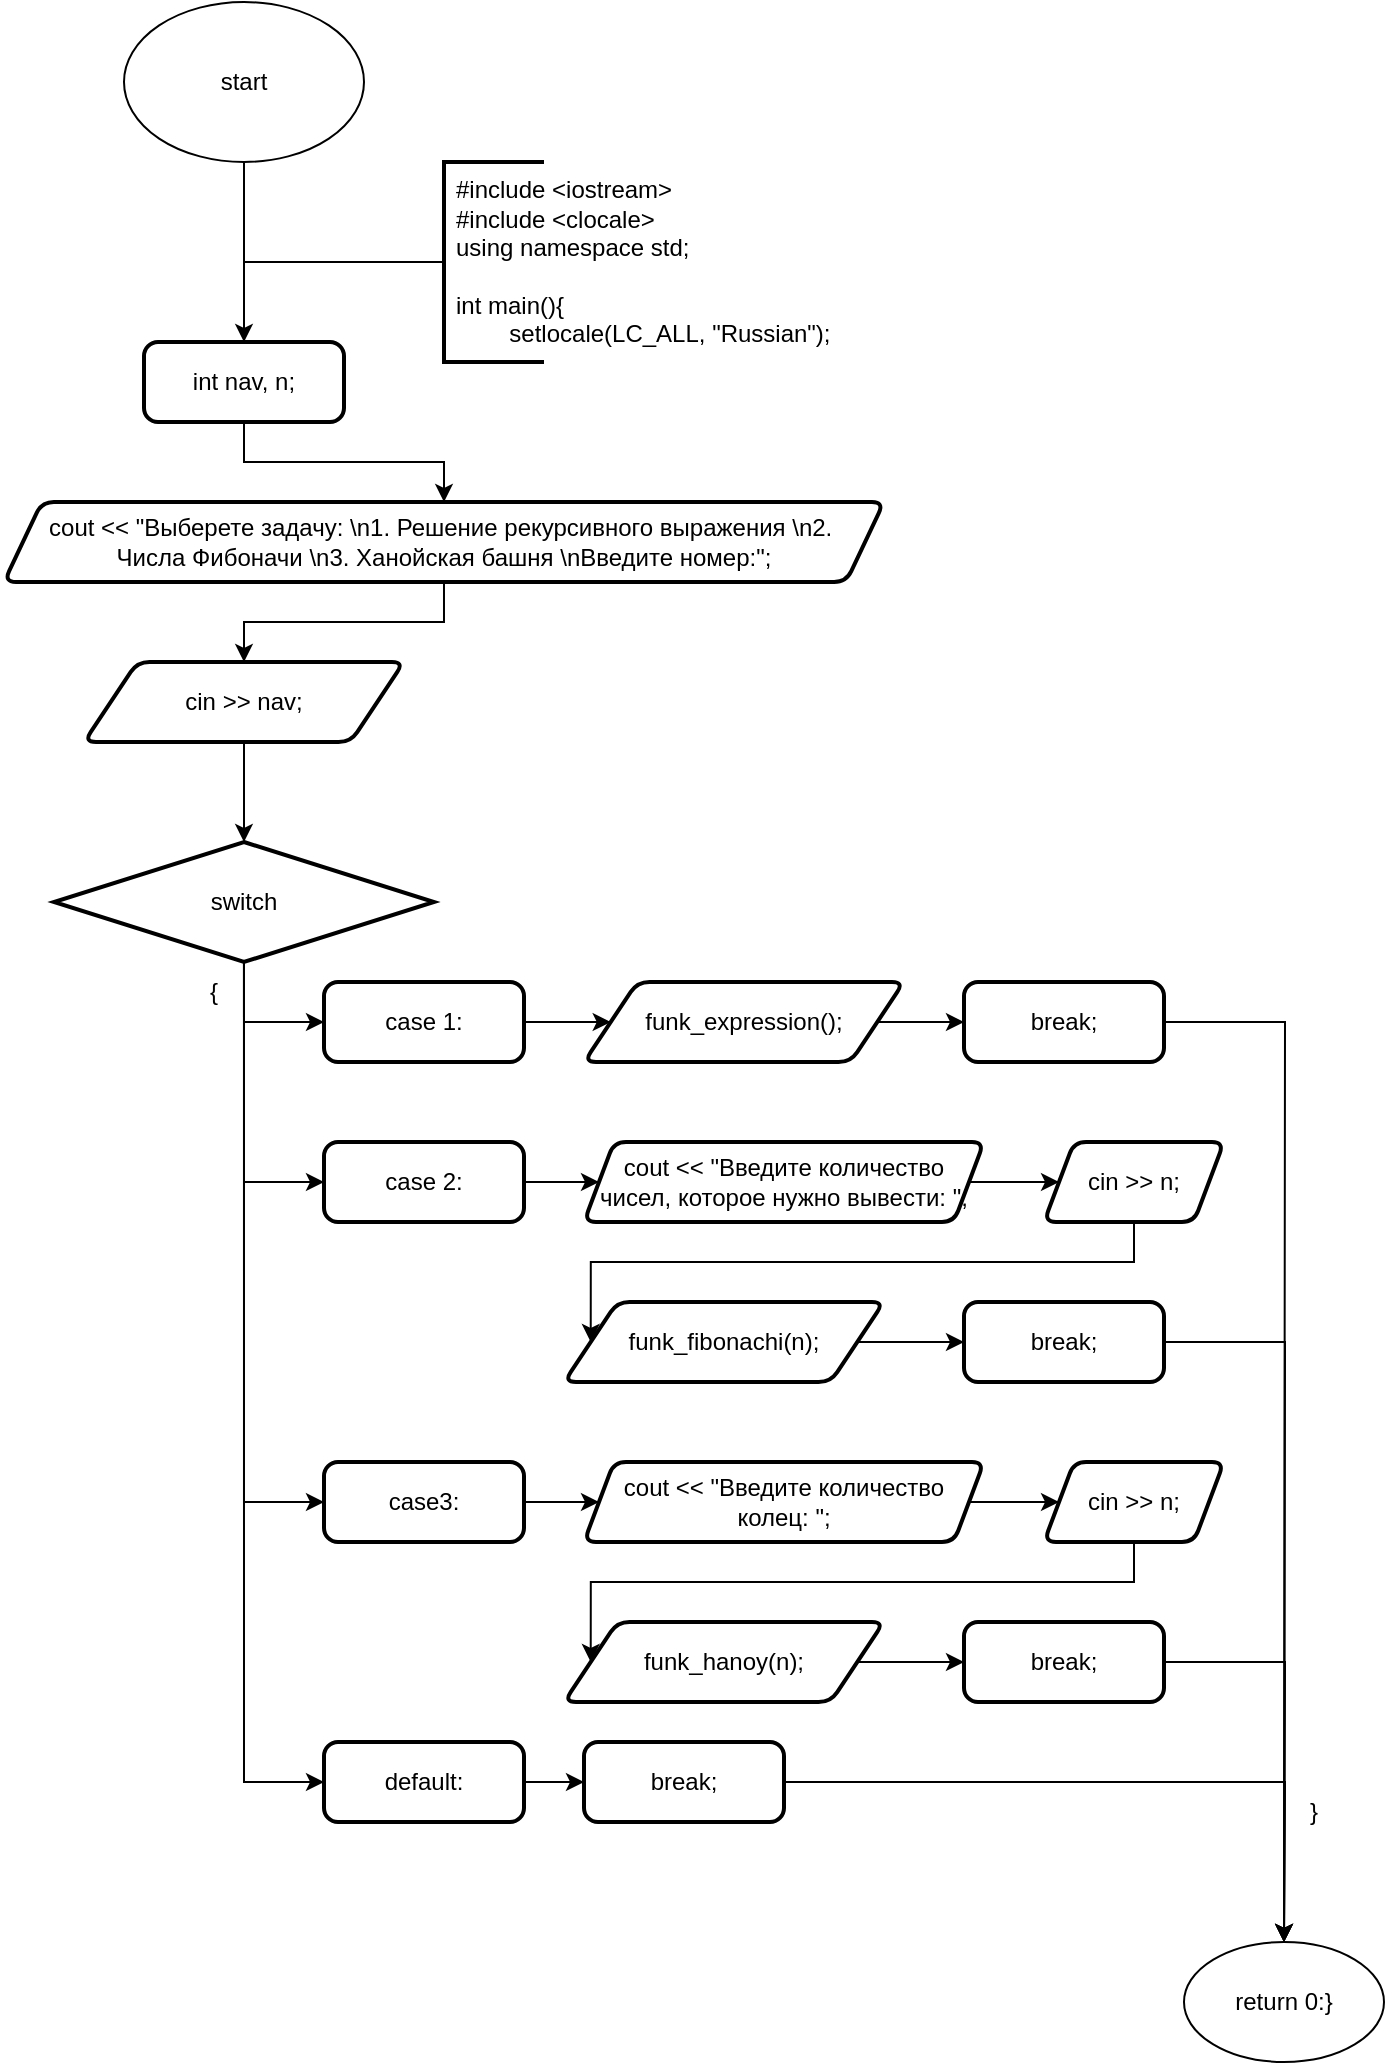 <mxfile version="23.0.2" type="device">
  <diagram name="Страница — 1" id="SMpxzhVTN65tQ27sYAt0">
    <mxGraphModel dx="1349" dy="2386" grid="1" gridSize="10" guides="1" tooltips="1" connect="1" arrows="1" fold="1" page="1" pageScale="1" pageWidth="827" pageHeight="1169" math="0" shadow="0">
      <root>
        <mxCell id="0" />
        <mxCell id="1" parent="0" />
        <mxCell id="fCbSsRZ2tEqlu-2vmy3c-1" value="start" style="ellipse;whiteSpace=wrap;html=1;" vertex="1" parent="1">
          <mxGeometry x="180" y="30" width="120" height="80" as="geometry" />
        </mxCell>
        <mxCell id="fCbSsRZ2tEqlu-2vmy3c-2" value="" style="endArrow=classic;html=1;rounded=0;labelBackgroundColor=default;strokeColor=default;align=center;verticalAlign=middle;fontFamily=Helvetica;fontSize=11;fontColor=default;shape=connector;edgeStyle=orthogonalEdgeStyle;exitX=0.5;exitY=1;exitDx=0;exitDy=0;" edge="1" source="fCbSsRZ2tEqlu-2vmy3c-1" parent="1" target="fCbSsRZ2tEqlu-2vmy3c-6">
          <mxGeometry width="50" height="50" relative="1" as="geometry">
            <mxPoint x="290.29" y="200" as="sourcePoint" />
            <mxPoint x="240" y="230" as="targetPoint" />
          </mxGeometry>
        </mxCell>
        <mxCell id="fCbSsRZ2tEqlu-2vmy3c-3" style="edgeStyle=orthogonalEdgeStyle;rounded=0;orthogonalLoop=1;jettySize=auto;html=1;exitX=0;exitY=0.5;exitDx=0;exitDy=0;exitPerimeter=0;endArrow=none;endFill=0;strokeWidth=1;" edge="1" source="fCbSsRZ2tEqlu-2vmy3c-4" parent="1">
          <mxGeometry relative="1" as="geometry">
            <mxPoint x="240" y="160" as="targetPoint" />
            <mxPoint x="300" y="160" as="sourcePoint" />
          </mxGeometry>
        </mxCell>
        <mxCell id="fCbSsRZ2tEqlu-2vmy3c-4" value="" style="strokeWidth=2;html=1;shape=mxgraph.flowchart.annotation_1;align=left;pointerEvents=1;" vertex="1" parent="1">
          <mxGeometry x="340" y="110" width="50" height="100" as="geometry" />
        </mxCell>
        <mxCell id="fCbSsRZ2tEqlu-2vmy3c-5" value="#include &amp;lt;iostream&amp;gt;&lt;br&gt;#include &amp;lt;clocale&amp;gt;&lt;br&gt;using namespace std;&lt;br&gt;&lt;br&gt;int main(){&lt;br&gt;&lt;span style=&quot;white-space: pre;&quot;&gt;&#x9;&lt;/span&gt;setlocale(LC_ALL, &quot;Russian&quot;);" style="text;strokeColor=none;fillColor=none;align=left;verticalAlign=middle;spacingLeft=4;spacingRight=4;overflow=hidden;points=[[0,0.5],[1,0.5]];portConstraint=eastwest;rotatable=0;whiteSpace=wrap;html=1;" vertex="1" parent="1">
          <mxGeometry x="340" y="110" width="220" height="100" as="geometry" />
        </mxCell>
        <mxCell id="fCbSsRZ2tEqlu-2vmy3c-7" style="edgeStyle=orthogonalEdgeStyle;rounded=0;orthogonalLoop=1;jettySize=auto;html=1;exitX=0.5;exitY=1;exitDx=0;exitDy=0;" edge="1" parent="1" source="fCbSsRZ2tEqlu-2vmy3c-6" target="fCbSsRZ2tEqlu-2vmy3c-8">
          <mxGeometry relative="1" as="geometry">
            <mxPoint x="239.565" y="280" as="targetPoint" />
          </mxGeometry>
        </mxCell>
        <mxCell id="fCbSsRZ2tEqlu-2vmy3c-6" value="int nav, n;" style="rounded=1;whiteSpace=wrap;html=1;absoluteArcSize=1;arcSize=14;strokeWidth=2;" vertex="1" parent="1">
          <mxGeometry x="190.0" y="200" width="100" height="40" as="geometry" />
        </mxCell>
        <mxCell id="fCbSsRZ2tEqlu-2vmy3c-9" style="edgeStyle=orthogonalEdgeStyle;rounded=0;orthogonalLoop=1;jettySize=auto;html=1;exitX=0.5;exitY=1;exitDx=0;exitDy=0;" edge="1" parent="1" source="fCbSsRZ2tEqlu-2vmy3c-8" target="fCbSsRZ2tEqlu-2vmy3c-10">
          <mxGeometry relative="1" as="geometry">
            <mxPoint x="240" y="360" as="targetPoint" />
          </mxGeometry>
        </mxCell>
        <mxCell id="fCbSsRZ2tEqlu-2vmy3c-8" value="&lt;div&gt;cout &amp;lt;&amp;lt; &quot;Выберете задачу: \n1. Решение рекурсивного выражения \n2.&amp;nbsp;&lt;/div&gt;&lt;div&gt;Числа Фибоначи \n3. Ханойская башня \nВведите номер:&quot;;&lt;/div&gt;" style="shape=parallelogram;html=1;strokeWidth=2;perimeter=parallelogramPerimeter;whiteSpace=wrap;rounded=1;arcSize=12;size=0.043;" vertex="1" parent="1">
          <mxGeometry x="119.99" y="280" width="440.01" height="40" as="geometry" />
        </mxCell>
        <mxCell id="fCbSsRZ2tEqlu-2vmy3c-11" style="edgeStyle=orthogonalEdgeStyle;rounded=0;orthogonalLoop=1;jettySize=auto;html=1;exitX=0.5;exitY=1;exitDx=0;exitDy=0;entryX=0.5;entryY=0;entryDx=0;entryDy=0;entryPerimeter=0;" edge="1" parent="1" source="fCbSsRZ2tEqlu-2vmy3c-10" target="fCbSsRZ2tEqlu-2vmy3c-13">
          <mxGeometry relative="1" as="geometry">
            <mxPoint x="240" y="440" as="targetPoint" />
          </mxGeometry>
        </mxCell>
        <mxCell id="fCbSsRZ2tEqlu-2vmy3c-10" value="cin &amp;gt;&amp;gt; nav;" style="shape=parallelogram;html=1;strokeWidth=2;perimeter=parallelogramPerimeter;whiteSpace=wrap;rounded=1;arcSize=12;size=0.167;" vertex="1" parent="1">
          <mxGeometry x="160" y="360" width="160" height="40" as="geometry" />
        </mxCell>
        <mxCell id="fCbSsRZ2tEqlu-2vmy3c-12" style="edgeStyle=orthogonalEdgeStyle;rounded=0;orthogonalLoop=1;jettySize=auto;html=1;exitX=0.5;exitY=1;exitDx=0;exitDy=0;exitPerimeter=0;entryX=0;entryY=0.5;entryDx=0;entryDy=0;" edge="1" source="fCbSsRZ2tEqlu-2vmy3c-13" target="fCbSsRZ2tEqlu-2vmy3c-15" parent="1">
          <mxGeometry relative="1" as="geometry">
            <mxPoint x="243.476" y="660.0" as="targetPoint" />
          </mxGeometry>
        </mxCell>
        <mxCell id="fCbSsRZ2tEqlu-2vmy3c-39" style="edgeStyle=orthogonalEdgeStyle;rounded=0;orthogonalLoop=1;jettySize=auto;html=1;exitX=0.5;exitY=1;exitDx=0;exitDy=0;exitPerimeter=0;entryX=0;entryY=0.5;entryDx=0;entryDy=0;" edge="1" parent="1" source="fCbSsRZ2tEqlu-2vmy3c-13" target="fCbSsRZ2tEqlu-2vmy3c-31">
          <mxGeometry relative="1" as="geometry" />
        </mxCell>
        <mxCell id="fCbSsRZ2tEqlu-2vmy3c-13" value="switch" style="strokeWidth=2;html=1;shape=mxgraph.flowchart.decision;whiteSpace=wrap;" vertex="1" parent="1">
          <mxGeometry x="144.99" y="450.0" width="190" height="60" as="geometry" />
        </mxCell>
        <mxCell id="fCbSsRZ2tEqlu-2vmy3c-14" style="edgeStyle=orthogonalEdgeStyle;rounded=0;orthogonalLoop=1;jettySize=auto;html=1;exitX=1;exitY=0.5;exitDx=0;exitDy=0;entryX=0;entryY=0.5;entryDx=0;entryDy=0;" edge="1" source="fCbSsRZ2tEqlu-2vmy3c-15" parent="1" target="fCbSsRZ2tEqlu-2vmy3c-16">
          <mxGeometry relative="1" as="geometry">
            <mxPoint x="413" y="540.0" as="targetPoint" />
          </mxGeometry>
        </mxCell>
        <mxCell id="fCbSsRZ2tEqlu-2vmy3c-15" value="case 1:" style="rounded=1;whiteSpace=wrap;html=1;absoluteArcSize=1;arcSize=14;strokeWidth=2;" vertex="1" parent="1">
          <mxGeometry x="280" y="520" width="100" height="40" as="geometry" />
        </mxCell>
        <mxCell id="fCbSsRZ2tEqlu-2vmy3c-17" style="edgeStyle=orthogonalEdgeStyle;rounded=0;orthogonalLoop=1;jettySize=auto;html=1;exitX=1;exitY=0.5;exitDx=0;exitDy=0;" edge="1" parent="1" source="fCbSsRZ2tEqlu-2vmy3c-16" target="fCbSsRZ2tEqlu-2vmy3c-18">
          <mxGeometry relative="1" as="geometry">
            <mxPoint x="600" y="539.947" as="targetPoint" />
          </mxGeometry>
        </mxCell>
        <mxCell id="fCbSsRZ2tEqlu-2vmy3c-16" value="funk_expression();" style="shape=parallelogram;html=1;strokeWidth=2;perimeter=parallelogramPerimeter;whiteSpace=wrap;rounded=1;arcSize=12;size=0.167;" vertex="1" parent="1">
          <mxGeometry x="410" y="520" width="160" height="40" as="geometry" />
        </mxCell>
        <mxCell id="fCbSsRZ2tEqlu-2vmy3c-44" style="edgeStyle=orthogonalEdgeStyle;rounded=0;orthogonalLoop=1;jettySize=auto;html=1;exitX=1;exitY=0.5;exitDx=0;exitDy=0;" edge="1" parent="1" source="fCbSsRZ2tEqlu-2vmy3c-18">
          <mxGeometry relative="1" as="geometry">
            <mxPoint x="760" y="1000" as="targetPoint" />
          </mxGeometry>
        </mxCell>
        <mxCell id="fCbSsRZ2tEqlu-2vmy3c-18" value="break;" style="rounded=1;whiteSpace=wrap;html=1;absoluteArcSize=1;arcSize=14;strokeWidth=2;" vertex="1" parent="1">
          <mxGeometry x="600" y="519.997" width="100" height="40" as="geometry" />
        </mxCell>
        <mxCell id="fCbSsRZ2tEqlu-2vmy3c-19" value="" style="endArrow=classic;html=1;rounded=0;exitX=0.5;exitY=1;exitDx=0;exitDy=0;exitPerimeter=0;entryX=0;entryY=0.5;entryDx=0;entryDy=0;" edge="1" parent="1" source="fCbSsRZ2tEqlu-2vmy3c-13" target="fCbSsRZ2tEqlu-2vmy3c-20">
          <mxGeometry width="50" height="50" relative="1" as="geometry">
            <mxPoint x="380.0" y="530" as="sourcePoint" />
            <mxPoint x="270" y="620" as="targetPoint" />
            <Array as="points">
              <mxPoint x="240" y="620" />
            </Array>
          </mxGeometry>
        </mxCell>
        <mxCell id="fCbSsRZ2tEqlu-2vmy3c-21" style="edgeStyle=orthogonalEdgeStyle;rounded=0;orthogonalLoop=1;jettySize=auto;html=1;exitX=1;exitY=0.5;exitDx=0;exitDy=0;" edge="1" parent="1" source="fCbSsRZ2tEqlu-2vmy3c-20" target="fCbSsRZ2tEqlu-2vmy3c-22">
          <mxGeometry relative="1" as="geometry">
            <mxPoint x="420" y="620.353" as="targetPoint" />
          </mxGeometry>
        </mxCell>
        <mxCell id="fCbSsRZ2tEqlu-2vmy3c-20" value="case 2:" style="rounded=1;whiteSpace=wrap;html=1;absoluteArcSize=1;arcSize=14;strokeWidth=2;" vertex="1" parent="1">
          <mxGeometry x="280" y="600" width="100" height="40" as="geometry" />
        </mxCell>
        <mxCell id="fCbSsRZ2tEqlu-2vmy3c-23" style="edgeStyle=orthogonalEdgeStyle;rounded=0;orthogonalLoop=1;jettySize=auto;html=1;exitX=1;exitY=0.5;exitDx=0;exitDy=0;" edge="1" parent="1" source="fCbSsRZ2tEqlu-2vmy3c-22" target="fCbSsRZ2tEqlu-2vmy3c-24">
          <mxGeometry relative="1" as="geometry">
            <mxPoint x="640" y="620.353" as="targetPoint" />
          </mxGeometry>
        </mxCell>
        <mxCell id="fCbSsRZ2tEqlu-2vmy3c-22" value="cout &amp;lt;&amp;lt; &quot;Введите количество чисел, которое нужно вывести: &quot;;" style="shape=parallelogram;html=1;strokeWidth=2;perimeter=parallelogramPerimeter;whiteSpace=wrap;rounded=1;arcSize=12;size=0.075;" vertex="1" parent="1">
          <mxGeometry x="410" y="600" width="200" height="40" as="geometry" />
        </mxCell>
        <mxCell id="fCbSsRZ2tEqlu-2vmy3c-26" style="edgeStyle=orthogonalEdgeStyle;rounded=0;orthogonalLoop=1;jettySize=auto;html=1;exitX=0.5;exitY=1;exitDx=0;exitDy=0;entryX=0;entryY=0.5;entryDx=0;entryDy=0;" edge="1" parent="1" source="fCbSsRZ2tEqlu-2vmy3c-24" target="fCbSsRZ2tEqlu-2vmy3c-25">
          <mxGeometry relative="1" as="geometry" />
        </mxCell>
        <mxCell id="fCbSsRZ2tEqlu-2vmy3c-24" value="cin &amp;gt;&amp;gt; n;" style="shape=parallelogram;html=1;strokeWidth=2;perimeter=parallelogramPerimeter;whiteSpace=wrap;rounded=1;arcSize=12;size=0.167;" vertex="1" parent="1">
          <mxGeometry x="640" y="600" width="90" height="40" as="geometry" />
        </mxCell>
        <mxCell id="fCbSsRZ2tEqlu-2vmy3c-29" style="edgeStyle=orthogonalEdgeStyle;rounded=0;orthogonalLoop=1;jettySize=auto;html=1;exitX=1;exitY=0.5;exitDx=0;exitDy=0;entryX=0;entryY=0.5;entryDx=0;entryDy=0;" edge="1" parent="1" source="fCbSsRZ2tEqlu-2vmy3c-25" target="fCbSsRZ2tEqlu-2vmy3c-27">
          <mxGeometry relative="1" as="geometry" />
        </mxCell>
        <mxCell id="fCbSsRZ2tEqlu-2vmy3c-25" value="funk_fibonachi(n);" style="shape=parallelogram;html=1;strokeWidth=2;perimeter=parallelogramPerimeter;whiteSpace=wrap;rounded=1;arcSize=12;size=0.167;" vertex="1" parent="1">
          <mxGeometry x="400" y="680" width="160" height="40" as="geometry" />
        </mxCell>
        <mxCell id="fCbSsRZ2tEqlu-2vmy3c-45" style="edgeStyle=orthogonalEdgeStyle;rounded=0;orthogonalLoop=1;jettySize=auto;html=1;exitX=1;exitY=0.5;exitDx=0;exitDy=0;" edge="1" parent="1" source="fCbSsRZ2tEqlu-2vmy3c-27">
          <mxGeometry relative="1" as="geometry">
            <mxPoint x="760" y="1000" as="targetPoint" />
          </mxGeometry>
        </mxCell>
        <mxCell id="fCbSsRZ2tEqlu-2vmy3c-27" value="break;" style="rounded=1;whiteSpace=wrap;html=1;absoluteArcSize=1;arcSize=14;strokeWidth=2;" vertex="1" parent="1">
          <mxGeometry x="600" y="679.997" width="100" height="40" as="geometry" />
        </mxCell>
        <mxCell id="fCbSsRZ2tEqlu-2vmy3c-30" style="edgeStyle=orthogonalEdgeStyle;rounded=0;orthogonalLoop=1;jettySize=auto;html=1;exitX=1;exitY=0.5;exitDx=0;exitDy=0;" edge="1" parent="1" source="fCbSsRZ2tEqlu-2vmy3c-31" target="fCbSsRZ2tEqlu-2vmy3c-33">
          <mxGeometry relative="1" as="geometry">
            <mxPoint x="420" y="780.353" as="targetPoint" />
          </mxGeometry>
        </mxCell>
        <mxCell id="fCbSsRZ2tEqlu-2vmy3c-31" value="case3:" style="rounded=1;whiteSpace=wrap;html=1;absoluteArcSize=1;arcSize=14;strokeWidth=2;" vertex="1" parent="1">
          <mxGeometry x="280" y="760" width="100" height="40" as="geometry" />
        </mxCell>
        <mxCell id="fCbSsRZ2tEqlu-2vmy3c-32" style="edgeStyle=orthogonalEdgeStyle;rounded=0;orthogonalLoop=1;jettySize=auto;html=1;exitX=1;exitY=0.5;exitDx=0;exitDy=0;" edge="1" parent="1" source="fCbSsRZ2tEqlu-2vmy3c-33" target="fCbSsRZ2tEqlu-2vmy3c-35">
          <mxGeometry relative="1" as="geometry">
            <mxPoint x="640" y="780.353" as="targetPoint" />
          </mxGeometry>
        </mxCell>
        <mxCell id="fCbSsRZ2tEqlu-2vmy3c-33" value="cout &amp;lt;&amp;lt; &quot;Введите количество колец: &quot;;" style="shape=parallelogram;html=1;strokeWidth=2;perimeter=parallelogramPerimeter;whiteSpace=wrap;rounded=1;arcSize=12;size=0.075;" vertex="1" parent="1">
          <mxGeometry x="410" y="760" width="200" height="40" as="geometry" />
        </mxCell>
        <mxCell id="fCbSsRZ2tEqlu-2vmy3c-34" style="edgeStyle=orthogonalEdgeStyle;rounded=0;orthogonalLoop=1;jettySize=auto;html=1;exitX=0.5;exitY=1;exitDx=0;exitDy=0;entryX=0;entryY=0.5;entryDx=0;entryDy=0;" edge="1" parent="1" source="fCbSsRZ2tEqlu-2vmy3c-35" target="fCbSsRZ2tEqlu-2vmy3c-37">
          <mxGeometry relative="1" as="geometry" />
        </mxCell>
        <mxCell id="fCbSsRZ2tEqlu-2vmy3c-35" value="cin &amp;gt;&amp;gt; n;" style="shape=parallelogram;html=1;strokeWidth=2;perimeter=parallelogramPerimeter;whiteSpace=wrap;rounded=1;arcSize=12;size=0.167;" vertex="1" parent="1">
          <mxGeometry x="640" y="760" width="90" height="40" as="geometry" />
        </mxCell>
        <mxCell id="fCbSsRZ2tEqlu-2vmy3c-36" style="edgeStyle=orthogonalEdgeStyle;rounded=0;orthogonalLoop=1;jettySize=auto;html=1;exitX=1;exitY=0.5;exitDx=0;exitDy=0;entryX=0;entryY=0.5;entryDx=0;entryDy=0;" edge="1" parent="1" source="fCbSsRZ2tEqlu-2vmy3c-37" target="fCbSsRZ2tEqlu-2vmy3c-38">
          <mxGeometry relative="1" as="geometry" />
        </mxCell>
        <mxCell id="fCbSsRZ2tEqlu-2vmy3c-37" value="funk_hanoy(n);" style="shape=parallelogram;html=1;strokeWidth=2;perimeter=parallelogramPerimeter;whiteSpace=wrap;rounded=1;arcSize=12;size=0.167;" vertex="1" parent="1">
          <mxGeometry x="400" y="840" width="160" height="40" as="geometry" />
        </mxCell>
        <mxCell id="fCbSsRZ2tEqlu-2vmy3c-46" style="edgeStyle=orthogonalEdgeStyle;rounded=0;orthogonalLoop=1;jettySize=auto;html=1;exitX=1;exitY=0.5;exitDx=0;exitDy=0;" edge="1" parent="1" source="fCbSsRZ2tEqlu-2vmy3c-38">
          <mxGeometry relative="1" as="geometry">
            <mxPoint x="760" y="1000" as="targetPoint" />
          </mxGeometry>
        </mxCell>
        <mxCell id="fCbSsRZ2tEqlu-2vmy3c-38" value="break;" style="rounded=1;whiteSpace=wrap;html=1;absoluteArcSize=1;arcSize=14;strokeWidth=2;" vertex="1" parent="1">
          <mxGeometry x="600" y="839.997" width="100" height="40" as="geometry" />
        </mxCell>
        <mxCell id="fCbSsRZ2tEqlu-2vmy3c-40" style="edgeStyle=orthogonalEdgeStyle;rounded=0;orthogonalLoop=1;jettySize=auto;html=1;entryX=0;entryY=0.5;entryDx=0;entryDy=0;exitX=0.5;exitY=1;exitDx=0;exitDy=0;exitPerimeter=0;" edge="1" target="fCbSsRZ2tEqlu-2vmy3c-42" parent="1" source="fCbSsRZ2tEqlu-2vmy3c-13">
          <mxGeometry relative="1" as="geometry">
            <mxPoint x="240.476" y="1040" as="targetPoint" />
            <mxPoint x="240.71" y="880" as="sourcePoint" />
            <Array as="points">
              <mxPoint x="240" y="920" />
            </Array>
          </mxGeometry>
        </mxCell>
        <mxCell id="fCbSsRZ2tEqlu-2vmy3c-41" style="edgeStyle=orthogonalEdgeStyle;rounded=0;orthogonalLoop=1;jettySize=auto;html=1;exitX=1;exitY=0.5;exitDx=0;exitDy=0;entryX=0;entryY=0.5;entryDx=0;entryDy=0;" edge="1" source="fCbSsRZ2tEqlu-2vmy3c-42" parent="1" target="fCbSsRZ2tEqlu-2vmy3c-43">
          <mxGeometry relative="1" as="geometry">
            <mxPoint x="410.0" y="920" as="targetPoint" />
          </mxGeometry>
        </mxCell>
        <mxCell id="fCbSsRZ2tEqlu-2vmy3c-42" value="default:" style="rounded=1;whiteSpace=wrap;html=1;absoluteArcSize=1;arcSize=14;strokeWidth=2;" vertex="1" parent="1">
          <mxGeometry x="280" y="900" width="100" height="40" as="geometry" />
        </mxCell>
        <mxCell id="fCbSsRZ2tEqlu-2vmy3c-47" style="edgeStyle=orthogonalEdgeStyle;rounded=0;orthogonalLoop=1;jettySize=auto;html=1;exitX=1;exitY=0.5;exitDx=0;exitDy=0;" edge="1" parent="1" source="fCbSsRZ2tEqlu-2vmy3c-43">
          <mxGeometry relative="1" as="geometry">
            <mxPoint x="760" y="1000" as="targetPoint" />
          </mxGeometry>
        </mxCell>
        <mxCell id="fCbSsRZ2tEqlu-2vmy3c-43" value="break;" style="rounded=1;whiteSpace=wrap;html=1;absoluteArcSize=1;arcSize=14;strokeWidth=2;" vertex="1" parent="1">
          <mxGeometry x="410" y="899.997" width="100" height="40" as="geometry" />
        </mxCell>
        <mxCell id="fCbSsRZ2tEqlu-2vmy3c-48" value="return 0:}" style="ellipse;whiteSpace=wrap;html=1;" vertex="1" parent="1">
          <mxGeometry x="710" y="1000" width="100" height="60" as="geometry" />
        </mxCell>
        <mxCell id="fCbSsRZ2tEqlu-2vmy3c-49" value="{" style="text;html=1;strokeColor=none;fillColor=none;align=center;verticalAlign=middle;whiteSpace=wrap;rounded=0;" vertex="1" parent="1">
          <mxGeometry x="210" y="510" width="30" height="30" as="geometry" />
        </mxCell>
        <mxCell id="fCbSsRZ2tEqlu-2vmy3c-50" value="}" style="text;html=1;strokeColor=none;fillColor=none;align=center;verticalAlign=middle;whiteSpace=wrap;rounded=0;" vertex="1" parent="1">
          <mxGeometry x="760" y="920" width="30" height="30" as="geometry" />
        </mxCell>
      </root>
    </mxGraphModel>
  </diagram>
</mxfile>
